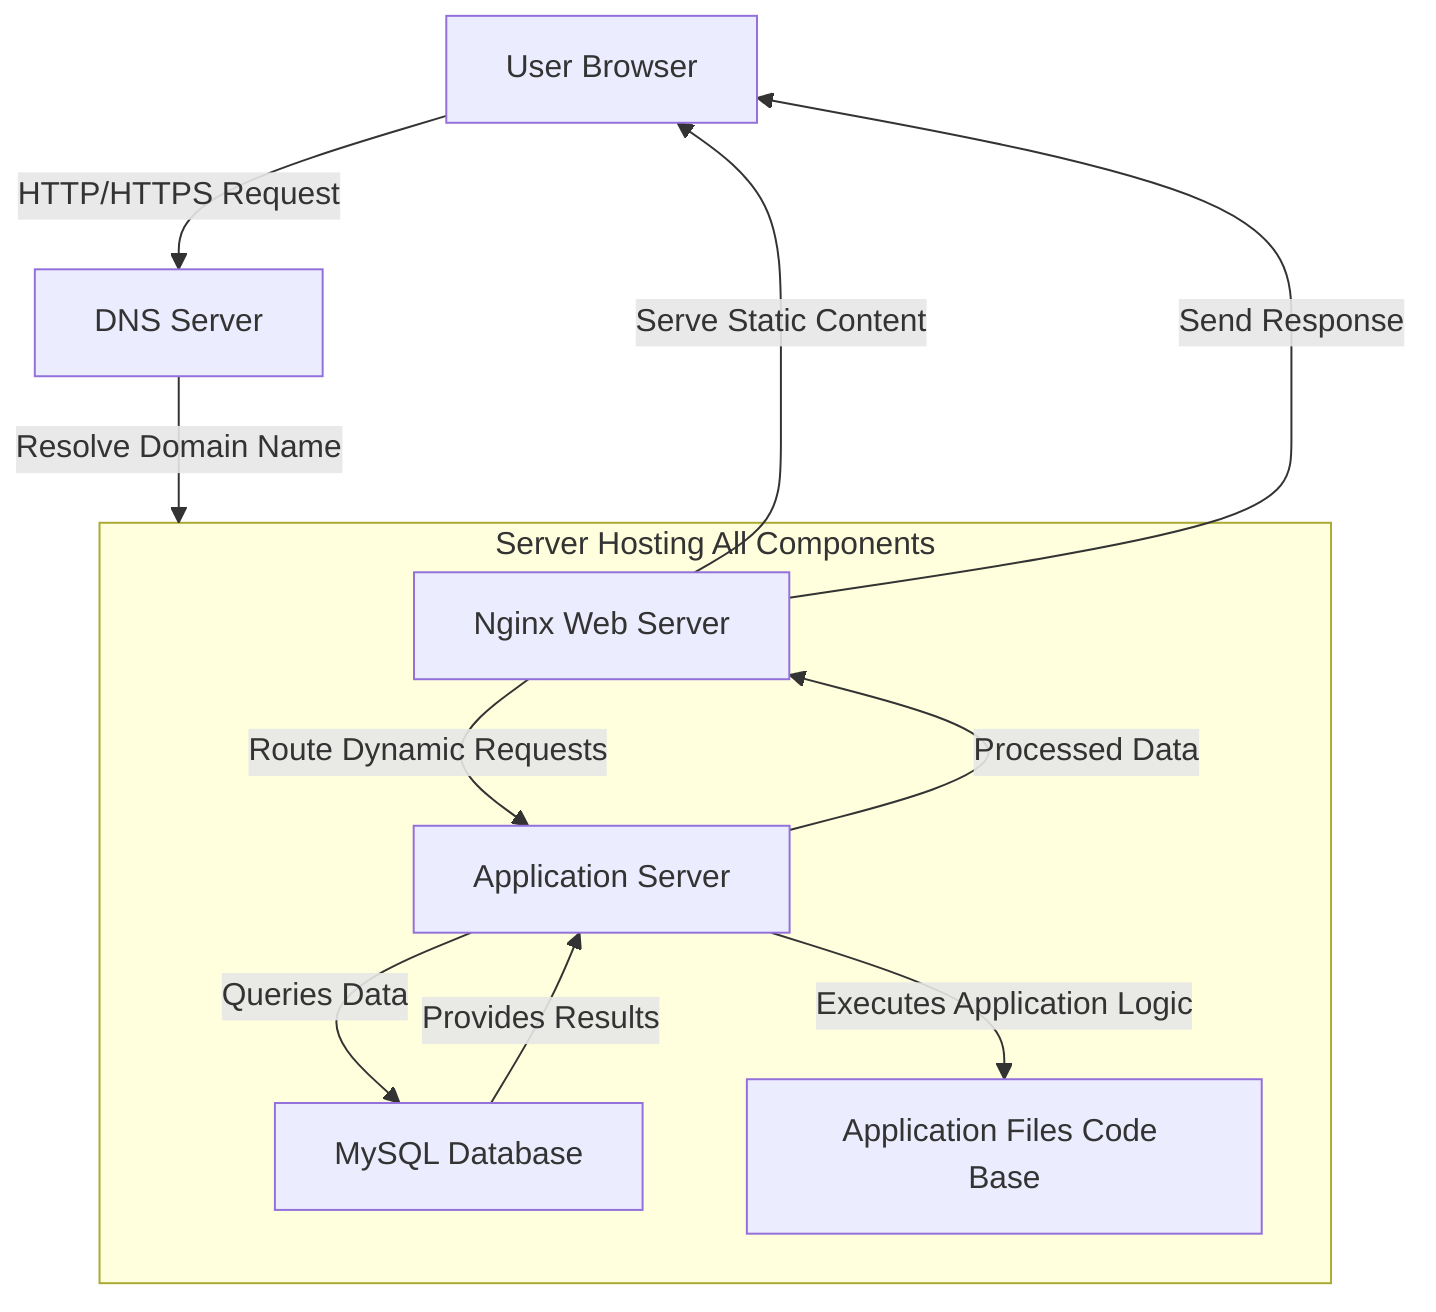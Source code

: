 graph TD
    %% User and DNS
    User[User Browser] -->|HTTP/HTTPS Request| DNS[DNS Server]
    DNS -->|Resolve Domain Name| MainServer[Server IP 8.8.8.8]

    %% Server Components
    subgraph MainServer["Server Hosting All Components"]
        direction TB
        WebServer[Nginx Web Server]
        AppServer[Application Server]
        Database[MySQL Database]
        AppFiles[Application Files Code Base]
    end

    %% Web Server Interaction
    WebServer -->|Serve Static Content| User
    WebServer -->|Route Dynamic Requests| AppServer

    %% Application Server Interaction
    AppServer -->|Executes Application Logic| AppFiles
    AppServer -->|Queries Data| Database
    Database -->|Provides Results| AppServer

    %% Response Flow
    AppServer -->|Processed Data| WebServer
    WebServer -->|Send Response| User